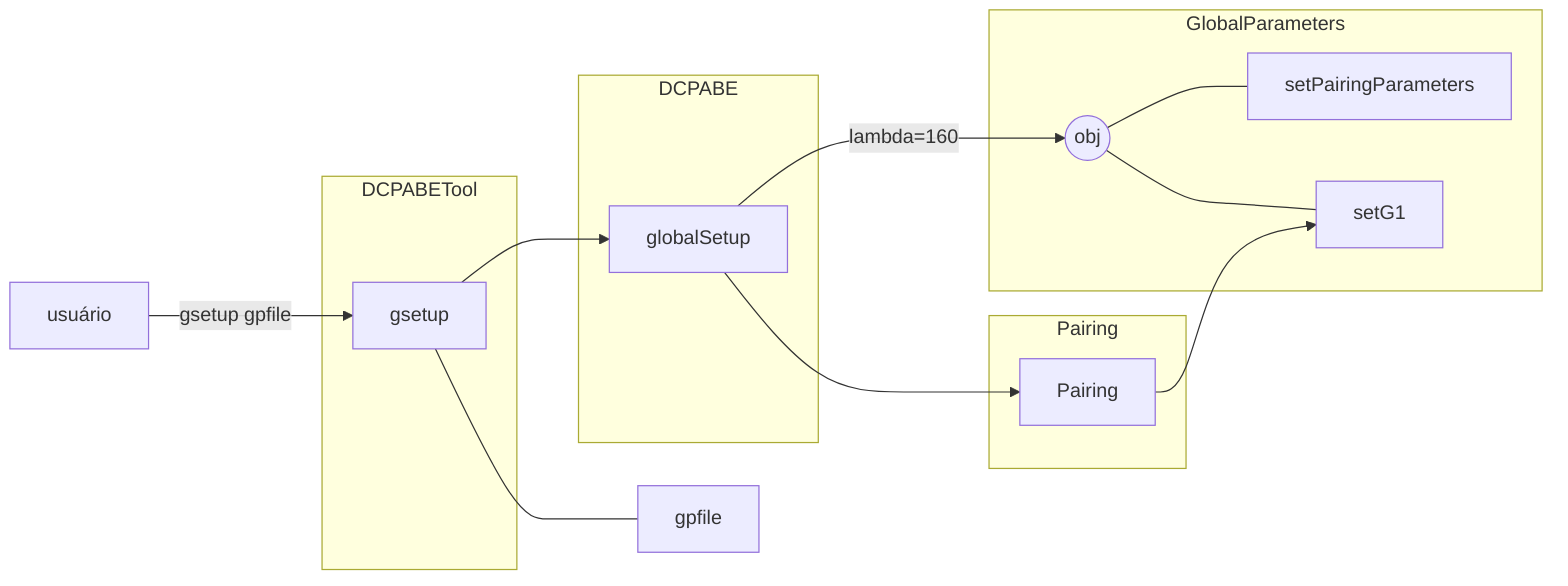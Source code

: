 graph LR

usuário -- gsetup gpfile --> DT1

subgraph DCPABETool
DT1[gsetup]
end

subgraph DCPABE
D1[globalSetup]
end
DT1 --> D1

subgraph GlobalParameters
obj
GP1[setPairingParameters]
GP2[setG1]
end
D1 --lambda=160 --> obj
obj --- GP1

subgraph Pairing
P1[Pairing]
end

D1--> P1
P1-->GP2
obj((obj)) --- GP2

DT1 --- gpfile
